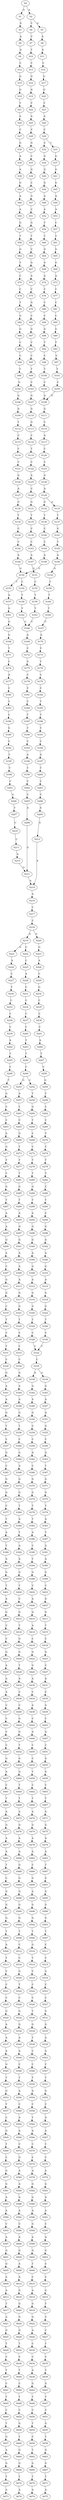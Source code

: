 strict digraph  {
	S0 -> S1 [ label = G ];
	S0 -> S2 [ label = A ];
	S1 -> S3 [ label = G ];
	S2 -> S4 [ label = C ];
	S2 -> S5 [ label = G ];
	S3 -> S6 [ label = A ];
	S4 -> S7 [ label = C ];
	S5 -> S8 [ label = A ];
	S6 -> S9 [ label = A ];
	S7 -> S10 [ label = T ];
	S8 -> S11 [ label = A ];
	S9 -> S12 [ label = C ];
	S10 -> S13 [ label = C ];
	S11 -> S14 [ label = C ];
	S12 -> S15 [ label = G ];
	S13 -> S16 [ label = G ];
	S14 -> S17 [ label = G ];
	S15 -> S18 [ label = G ];
	S16 -> S19 [ label = G ];
	S17 -> S20 [ label = G ];
	S18 -> S21 [ label = T ];
	S19 -> S22 [ label = C ];
	S20 -> S23 [ label = C ];
	S21 -> S24 [ label = A ];
	S22 -> S25 [ label = A ];
	S23 -> S26 [ label = A ];
	S24 -> S27 [ label = C ];
	S25 -> S28 [ label = C ];
	S26 -> S29 [ label = C ];
	S27 -> S30 [ label = G ];
	S28 -> S31 [ label = G ];
	S29 -> S32 [ label = C ];
	S29 -> S33 [ label = T ];
	S30 -> S34 [ label = A ];
	S31 -> S35 [ label = C ];
	S32 -> S36 [ label = G ];
	S33 -> S37 [ label = G ];
	S34 -> S38 [ label = A ];
	S35 -> S39 [ label = G ];
	S36 -> S40 [ label = G ];
	S37 -> S41 [ label = G ];
	S38 -> S42 [ label = G ];
	S39 -> S43 [ label = C ];
	S40 -> S44 [ label = G ];
	S41 -> S45 [ label = G ];
	S42 -> S46 [ label = A ];
	S43 -> S47 [ label = G ];
	S44 -> S48 [ label = A ];
	S45 -> S49 [ label = A ];
	S46 -> S50 [ label = A ];
	S47 -> S51 [ label = C ];
	S48 -> S52 [ label = A ];
	S49 -> S53 [ label = A ];
	S50 -> S54 [ label = G ];
	S51 -> S55 [ label = G ];
	S52 -> S56 [ label = T ];
	S53 -> S57 [ label = C ];
	S54 -> S58 [ label = T ];
	S55 -> S59 [ label = T ];
	S56 -> S60 [ label = T ];
	S57 -> S61 [ label = T ];
	S58 -> S62 [ label = G ];
	S59 -> S63 [ label = C ];
	S60 -> S64 [ label = G ];
	S61 -> S65 [ label = G ];
	S62 -> S66 [ label = T ];
	S63 -> S67 [ label = G ];
	S64 -> S68 [ label = A ];
	S65 -> S69 [ label = G ];
	S66 -> S70 [ label = C ];
	S67 -> S71 [ label = A ];
	S68 -> S72 [ label = A ];
	S69 -> S73 [ label = A ];
	S70 -> S74 [ label = C ];
	S71 -> S75 [ label = C ];
	S72 -> S76 [ label = C ];
	S73 -> S77 [ label = C ];
	S74 -> S78 [ label = T ];
	S75 -> S79 [ label = G ];
	S76 -> S80 [ label = C ];
	S77 -> S81 [ label = C ];
	S78 -> S82 [ label = G ];
	S79 -> S83 [ label = C ];
	S80 -> S84 [ label = C ];
	S81 -> S85 [ label = C ];
	S82 -> S86 [ label = G ];
	S83 -> S87 [ label = G ];
	S84 -> S88 [ label = G ];
	S85 -> S89 [ label = G ];
	S86 -> S90 [ label = C ];
	S87 -> S91 [ label = C ];
	S88 -> S92 [ label = T ];
	S89 -> S93 [ label = T ];
	S90 -> S94 [ label = C ];
	S91 -> S95 [ label = C ];
	S92 -> S96 [ label = C ];
	S93 -> S97 [ label = C ];
	S94 -> S98 [ label = T ];
	S95 -> S99 [ label = T ];
	S96 -> S100 [ label = T ];
	S97 -> S101 [ label = T ];
	S98 -> S102 [ label = G ];
	S99 -> S103 [ label = C ];
	S100 -> S104 [ label = C ];
	S101 -> S105 [ label = C ];
	S102 -> S106 [ label = G ];
	S103 -> S107 [ label = G ];
	S104 -> S108 [ label = G ];
	S105 -> S108 [ label = G ];
	S106 -> S109 [ label = G ];
	S107 -> S110 [ label = G ];
	S108 -> S111 [ label = G ];
	S109 -> S112 [ label = T ];
	S110 -> S113 [ label = G ];
	S111 -> S114 [ label = C ];
	S112 -> S115 [ label = C ];
	S113 -> S116 [ label = C ];
	S114 -> S117 [ label = A ];
	S115 -> S118 [ label = C ];
	S116 -> S119 [ label = T ];
	S117 -> S120 [ label = C ];
	S118 -> S121 [ label = C ];
	S119 -> S122 [ label = C ];
	S120 -> S123 [ label = C ];
	S121 -> S124 [ label = G ];
	S122 -> S125 [ label = A ];
	S123 -> S126 [ label = G ];
	S124 -> S127 [ label = A ];
	S125 -> S128 [ label = C ];
	S126 -> S129 [ label = A ];
	S127 -> S130 [ label = G ];
	S128 -> S131 [ label = G ];
	S129 -> S132 [ label = G ];
	S129 -> S133 [ label = A ];
	S130 -> S134 [ label = T ];
	S131 -> S135 [ label = T ];
	S132 -> S136 [ label = T ];
	S133 -> S137 [ label = T ];
	S134 -> S138 [ label = C ];
	S135 -> S139 [ label = C ];
	S136 -> S140 [ label = C ];
	S137 -> S141 [ label = G ];
	S138 -> S142 [ label = C ];
	S139 -> S143 [ label = C ];
	S140 -> S144 [ label = C ];
	S141 -> S145 [ label = T ];
	S142 -> S146 [ label = A ];
	S143 -> S147 [ label = A ];
	S144 -> S148 [ label = A ];
	S145 -> S149 [ label = A ];
	S146 -> S150 [ label = G ];
	S147 -> S151 [ label = G ];
	S148 -> S150 [ label = G ];
	S149 -> S152 [ label = G ];
	S150 -> S153 [ label = T ];
	S150 -> S154 [ label = C ];
	S151 -> S155 [ label = C ];
	S152 -> S156 [ label = T ];
	S153 -> S157 [ label = A ];
	S154 -> S158 [ label = T ];
	S155 -> S159 [ label = T ];
	S156 -> S160 [ label = T ];
	S157 -> S161 [ label = G ];
	S158 -> S162 [ label = T ];
	S159 -> S163 [ label = T ];
	S160 -> S164 [ label = T ];
	S161 -> S165 [ label = G ];
	S162 -> S166 [ label = C ];
	S163 -> S166 [ label = C ];
	S164 -> S167 [ label = C ];
	S165 -> S168 [ label = G ];
	S166 -> S169 [ label = A ];
	S167 -> S170 [ label = A ];
	S168 -> S171 [ label = T ];
	S169 -> S172 [ label = C ];
	S170 -> S173 [ label = C ];
	S171 -> S174 [ label = C ];
	S172 -> S175 [ label = G ];
	S173 -> S176 [ label = T ];
	S174 -> S177 [ label = A ];
	S175 -> S178 [ label = C ];
	S176 -> S179 [ label = C ];
	S177 -> S180 [ label = C ];
	S178 -> S181 [ label = C ];
	S179 -> S182 [ label = C ];
	S180 -> S183 [ label = T ];
	S181 -> S184 [ label = C ];
	S182 -> S185 [ label = T ];
	S183 -> S186 [ label = C ];
	S184 -> S187 [ label = T ];
	S185 -> S188 [ label = T ];
	S186 -> S189 [ label = G ];
	S187 -> S190 [ label = T ];
	S188 -> S191 [ label = T ];
	S189 -> S192 [ label = C ];
	S190 -> S193 [ label = C ];
	S191 -> S194 [ label = C ];
	S192 -> S195 [ label = T ];
	S193 -> S196 [ label = A ];
	S194 -> S197 [ label = A ];
	S195 -> S198 [ label = T ];
	S196 -> S199 [ label = T ];
	S197 -> S200 [ label = T ];
	S198 -> S201 [ label = C ];
	S199 -> S202 [ label = C ];
	S200 -> S203 [ label = C ];
	S201 -> S204 [ label = A ];
	S202 -> S205 [ label = C ];
	S203 -> S206 [ label = C ];
	S204 -> S207 [ label = T ];
	S205 -> S208 [ label = A ];
	S206 -> S209 [ label = A ];
	S207 -> S210 [ label = C ];
	S208 -> S211 [ label = G ];
	S209 -> S212 [ label = G ];
	S210 -> S213 [ label = C ];
	S211 -> S214 [ label = A ];
	S212 -> S214 [ label = A ];
	S213 -> S215 [ label = A ];
	S214 -> S216 [ label = A ];
	S215 -> S211 [ label = G ];
	S216 -> S217 [ label = C ];
	S217 -> S218 [ label = C ];
	S218 -> S219 [ label = A ];
	S218 -> S220 [ label = G ];
	S219 -> S221 [ label = G ];
	S219 -> S222 [ label = C ];
	S220 -> S223 [ label = G ];
	S221 -> S224 [ label = A ];
	S222 -> S225 [ label = C ];
	S223 -> S226 [ label = A ];
	S224 -> S227 [ label = C ];
	S225 -> S228 [ label = A ];
	S226 -> S229 [ label = C ];
	S227 -> S230 [ label = T ];
	S228 -> S231 [ label = C ];
	S229 -> S232 [ label = G ];
	S230 -> S233 [ label = C ];
	S231 -> S234 [ label = C ];
	S232 -> S235 [ label = C ];
	S233 -> S236 [ label = C ];
	S234 -> S237 [ label = C ];
	S235 -> S238 [ label = C ];
	S236 -> S239 [ label = C ];
	S237 -> S240 [ label = C ];
	S238 -> S241 [ label = C ];
	S239 -> S242 [ label = A ];
	S240 -> S243 [ label = T ];
	S241 -> S244 [ label = A ];
	S242 -> S245 [ label = T ];
	S243 -> S246 [ label = T ];
	S244 -> S247 [ label = T ];
	S245 -> S248 [ label = C ];
	S246 -> S249 [ label = C ];
	S247 -> S250 [ label = C ];
	S248 -> S251 [ label = T ];
	S249 -> S252 [ label = C ];
	S249 -> S253 [ label = G ];
	S250 -> S254 [ label = G ];
	S251 -> S255 [ label = G ];
	S252 -> S256 [ label = T ];
	S253 -> S257 [ label = A ];
	S254 -> S258 [ label = T ];
	S255 -> S259 [ label = C ];
	S256 -> S260 [ label = G ];
	S257 -> S261 [ label = T ];
	S258 -> S262 [ label = C ];
	S259 -> S263 [ label = C ];
	S260 -> S264 [ label = T ];
	S261 -> S265 [ label = C ];
	S262 -> S266 [ label = C ];
	S263 -> S267 [ label = A ];
	S264 -> S268 [ label = C ];
	S265 -> S269 [ label = G ];
	S266 -> S270 [ label = T ];
	S267 -> S271 [ label = G ];
	S268 -> S272 [ label = C ];
	S269 -> S273 [ label = T ];
	S270 -> S274 [ label = C ];
	S271 -> S275 [ label = T ];
	S272 -> S276 [ label = T ];
	S273 -> S277 [ label = T ];
	S274 -> S278 [ label = T ];
	S275 -> S279 [ label = C ];
	S276 -> S280 [ label = T ];
	S277 -> S281 [ label = T ];
	S278 -> S282 [ label = T ];
	S279 -> S283 [ label = G ];
	S280 -> S284 [ label = G ];
	S281 -> S285 [ label = G ];
	S282 -> S286 [ label = C ];
	S283 -> S287 [ label = T ];
	S284 -> S288 [ label = T ];
	S285 -> S289 [ label = T ];
	S286 -> S290 [ label = T ];
	S287 -> S291 [ label = A ];
	S288 -> S292 [ label = A ];
	S289 -> S293 [ label = A ];
	S290 -> S294 [ label = C ];
	S291 -> S295 [ label = A ];
	S292 -> S296 [ label = G ];
	S293 -> S297 [ label = G ];
	S294 -> S298 [ label = G ];
	S295 -> S299 [ label = G ];
	S296 -> S300 [ label = G ];
	S297 -> S301 [ label = G ];
	S298 -> S302 [ label = G ];
	S299 -> S303 [ label = A ];
	S300 -> S304 [ label = A ];
	S301 -> S305 [ label = A ];
	S302 -> S306 [ label = A ];
	S303 -> S307 [ label = C ];
	S304 -> S308 [ label = G ];
	S305 -> S309 [ label = A ];
	S306 -> S310 [ label = G ];
	S307 -> S311 [ label = G ];
	S308 -> S312 [ label = A ];
	S309 -> S313 [ label = A ];
	S310 -> S314 [ label = A ];
	S311 -> S315 [ label = G ];
	S312 -> S316 [ label = G ];
	S313 -> S317 [ label = G ];
	S314 -> S318 [ label = G ];
	S315 -> S319 [ label = C ];
	S316 -> S320 [ label = G ];
	S317 -> S321 [ label = G ];
	S318 -> S322 [ label = G ];
	S319 -> S323 [ label = T ];
	S320 -> S324 [ label = T ];
	S321 -> S325 [ label = T ];
	S322 -> S326 [ label = T ];
	S323 -> S327 [ label = C ];
	S324 -> S328 [ label = C ];
	S325 -> S329 [ label = C ];
	S326 -> S330 [ label = C ];
	S327 -> S331 [ label = T ];
	S328 -> S332 [ label = C ];
	S329 -> S333 [ label = C ];
	S330 -> S332 [ label = C ];
	S331 -> S334 [ label = C ];
	S332 -> S335 [ label = C ];
	S333 -> S336 [ label = C ];
	S334 -> S337 [ label = G ];
	S335 -> S338 [ label = A ];
	S335 -> S339 [ label = G ];
	S336 -> S340 [ label = G ];
	S337 -> S341 [ label = A ];
	S338 -> S342 [ label = G ];
	S339 -> S343 [ label = G ];
	S340 -> S344 [ label = A ];
	S341 -> S345 [ label = A ];
	S342 -> S346 [ label = A ];
	S343 -> S347 [ label = A ];
	S344 -> S348 [ label = A ];
	S345 -> S349 [ label = G ];
	S346 -> S350 [ label = G ];
	S347 -> S351 [ label = G ];
	S348 -> S352 [ label = G ];
	S349 -> S353 [ label = T ];
	S350 -> S354 [ label = C ];
	S351 -> S355 [ label = G ];
	S352 -> S356 [ label = T ];
	S353 -> S357 [ label = C ];
	S354 -> S358 [ label = C ];
	S355 -> S359 [ label = C ];
	S356 -> S360 [ label = C ];
	S357 -> S361 [ label = G ];
	S358 -> S362 [ label = A ];
	S359 -> S363 [ label = G ];
	S360 -> S364 [ label = G ];
	S361 -> S365 [ label = C ];
	S362 -> S366 [ label = C ];
	S363 -> S367 [ label = T ];
	S364 -> S368 [ label = A ];
	S365 -> S369 [ label = G ];
	S366 -> S370 [ label = G ];
	S367 -> S371 [ label = G ];
	S368 -> S372 [ label = G ];
	S369 -> S373 [ label = G ];
	S370 -> S374 [ label = G ];
	S371 -> S375 [ label = G ];
	S372 -> S376 [ label = G ];
	S373 -> S377 [ label = C ];
	S374 -> S378 [ label = T ];
	S375 -> S379 [ label = T ];
	S376 -> S380 [ label = T ];
	S377 -> S381 [ label = T ];
	S378 -> S382 [ label = T ];
	S379 -> S383 [ label = A ];
	S380 -> S384 [ label = A ];
	S381 -> S385 [ label = A ];
	S382 -> S386 [ label = A ];
	S383 -> S387 [ label = T ];
	S384 -> S388 [ label = T ];
	S385 -> S389 [ label = T ];
	S386 -> S390 [ label = C ];
	S387 -> S391 [ label = G ];
	S388 -> S392 [ label = A ];
	S389 -> S393 [ label = A ];
	S390 -> S394 [ label = T ];
	S391 -> S395 [ label = A ];
	S392 -> S396 [ label = A ];
	S393 -> S397 [ label = G ];
	S394 -> S398 [ label = G ];
	S395 -> S399 [ label = G ];
	S396 -> S400 [ label = G ];
	S397 -> S401 [ label = T ];
	S398 -> S402 [ label = C ];
	S399 -> S403 [ label = C ];
	S400 -> S404 [ label = T ];
	S401 -> S405 [ label = A ];
	S402 -> S406 [ label = A ];
	S403 -> S407 [ label = G ];
	S404 -> S408 [ label = C ];
	S405 -> S409 [ label = G ];
	S406 -> S410 [ label = G ];
	S407 -> S411 [ label = G ];
	S408 -> S412 [ label = G ];
	S409 -> S413 [ label = C ];
	S410 -> S414 [ label = A ];
	S411 -> S415 [ label = T ];
	S412 -> S416 [ label = T ];
	S413 -> S417 [ label = C ];
	S414 -> S418 [ label = C ];
	S415 -> S419 [ label = C ];
	S416 -> S420 [ label = G ];
	S417 -> S421 [ label = G ];
	S418 -> S422 [ label = G ];
	S419 -> S423 [ label = G ];
	S420 -> S424 [ label = G ];
	S421 -> S425 [ label = A ];
	S422 -> S426 [ label = G ];
	S423 -> S427 [ label = C ];
	S424 -> S428 [ label = T ];
	S425 -> S429 [ label = A ];
	S426 -> S430 [ label = A ];
	S427 -> S431 [ label = A ];
	S428 -> S432 [ label = A ];
	S429 -> S433 [ label = A ];
	S430 -> S434 [ label = C ];
	S431 -> S435 [ label = C ];
	S432 -> S436 [ label = C ];
	S433 -> S437 [ label = C ];
	S434 -> S438 [ label = A ];
	S435 -> S439 [ label = G ];
	S436 -> S440 [ label = C ];
	S437 -> S441 [ label = C ];
	S438 -> S442 [ label = C ];
	S439 -> S443 [ label = C ];
	S440 -> S444 [ label = G ];
	S441 -> S445 [ label = C ];
	S442 -> S446 [ label = A ];
	S443 -> S447 [ label = G ];
	S444 -> S448 [ label = G ];
	S445 -> S449 [ label = C ];
	S446 -> S450 [ label = C ];
	S447 -> S451 [ label = C ];
	S448 -> S452 [ label = T ];
	S449 -> S453 [ label = G ];
	S450 -> S454 [ label = C ];
	S451 -> S455 [ label = G ];
	S452 -> S456 [ label = G ];
	S453 -> S457 [ label = A ];
	S454 -> S458 [ label = T ];
	S455 -> S459 [ label = G ];
	S456 -> S460 [ label = G ];
	S457 -> S461 [ label = C ];
	S458 -> S462 [ label = C ];
	S459 -> S463 [ label = C ];
	S460 -> S464 [ label = T ];
	S461 -> S465 [ label = T ];
	S462 -> S466 [ label = T ];
	S463 -> S467 [ label = T ];
	S464 -> S468 [ label = T ];
	S465 -> S469 [ label = A ];
	S466 -> S470 [ label = A ];
	S467 -> S471 [ label = G ];
	S468 -> S472 [ label = A ];
	S469 -> S473 [ label = G ];
	S470 -> S474 [ label = G ];
	S471 -> S475 [ label = G ];
	S472 -> S476 [ label = G ];
	S473 -> S477 [ label = A ];
	S474 -> S478 [ label = A ];
	S475 -> S479 [ label = A ];
	S476 -> S480 [ label = A ];
	S477 -> S481 [ label = A ];
	S478 -> S482 [ label = A ];
	S479 -> S483 [ label = A ];
	S480 -> S484 [ label = A ];
	S481 -> S485 [ label = T ];
	S482 -> S486 [ label = C ];
	S483 -> S487 [ label = T ];
	S484 -> S488 [ label = G ];
	S485 -> S489 [ label = C ];
	S486 -> S490 [ label = G ];
	S487 -> S491 [ label = G ];
	S488 -> S492 [ label = G ];
	S489 -> S493 [ label = G ];
	S490 -> S494 [ label = A ];
	S491 -> S495 [ label = G ];
	S492 -> S496 [ label = G ];
	S493 -> S497 [ label = G ];
	S494 -> S498 [ label = G ];
	S495 -> S499 [ label = G ];
	S496 -> S500 [ label = G ];
	S497 -> S501 [ label = G ];
	S498 -> S502 [ label = G ];
	S499 -> S503 [ label = G ];
	S500 -> S504 [ label = G ];
	S501 -> S505 [ label = T ];
	S502 -> S506 [ label = T ];
	S503 -> S507 [ label = T ];
	S504 -> S508 [ label = T ];
	S505 -> S509 [ label = A ];
	S506 -> S510 [ label = G ];
	S507 -> S511 [ label = C ];
	S508 -> S512 [ label = C ];
	S509 -> S513 [ label = T ];
	S510 -> S514 [ label = T ];
	S511 -> S515 [ label = C ];
	S512 -> S516 [ label = C ];
	S513 -> S517 [ label = C ];
	S514 -> S518 [ label = C ];
	S515 -> S519 [ label = G ];
	S516 -> S520 [ label = G ];
	S517 -> S521 [ label = C ];
	S518 -> S522 [ label = C ];
	S519 -> S523 [ label = C ];
	S520 -> S524 [ label = T ];
	S521 -> S525 [ label = C ];
	S522 -> S526 [ label = C ];
	S523 -> S527 [ label = C ];
	S524 -> S528 [ label = C ];
	S525 -> S529 [ label = G ];
	S526 -> S530 [ label = T ];
	S527 -> S531 [ label = G ];
	S528 -> S532 [ label = G ];
	S529 -> S533 [ label = A ];
	S530 -> S534 [ label = G ];
	S531 -> S535 [ label = G ];
	S532 -> S536 [ label = G ];
	S533 -> S537 [ label = A ];
	S534 -> S538 [ label = T ];
	S535 -> S539 [ label = A ];
	S536 -> S540 [ label = A ];
	S537 -> S541 [ label = A ];
	S538 -> S542 [ label = C ];
	S539 -> S543 [ label = A ];
	S540 -> S544 [ label = A ];
	S541 -> S545 [ label = G ];
	S542 -> S546 [ label = C ];
	S543 -> S547 [ label = C ];
	S544 -> S548 [ label = C ];
	S545 -> S549 [ label = T ];
	S546 -> S550 [ label = T ];
	S547 -> S551 [ label = T ];
	S548 -> S552 [ label = T ];
	S549 -> S553 [ label = G ];
	S550 -> S554 [ label = A ];
	S551 -> S555 [ label = G ];
	S552 -> S556 [ label = A ];
	S553 -> S557 [ label = T ];
	S554 -> S558 [ label = C ];
	S555 -> S559 [ label = C ];
	S556 -> S560 [ label = C ];
	S557 -> S561 [ label = C ];
	S558 -> S562 [ label = T ];
	S559 -> S563 [ label = A ];
	S560 -> S564 [ label = A ];
	S561 -> S565 [ label = G ];
	S562 -> S566 [ label = A ];
	S563 -> S567 [ label = A ];
	S564 -> S568 [ label = A ];
	S565 -> S569 [ label = T ];
	S566 -> S570 [ label = C ];
	S567 -> S571 [ label = C ];
	S568 -> S572 [ label = C ];
	S569 -> S573 [ label = C ];
	S570 -> S574 [ label = C ];
	S571 -> S575 [ label = C ];
	S572 -> S576 [ label = G ];
	S573 -> S577 [ label = G ];
	S574 -> S578 [ label = A ];
	S575 -> S579 [ label = A ];
	S576 -> S580 [ label = A ];
	S577 -> S581 [ label = G ];
	S578 -> S582 [ label = G ];
	S579 -> S583 [ label = G ];
	S580 -> S584 [ label = A ];
	S581 -> S585 [ label = A ];
	S582 -> S586 [ label = G ];
	S583 -> S587 [ label = A ];
	S584 -> S588 [ label = A ];
	S585 -> S589 [ label = A ];
	S586 -> S590 [ label = A ];
	S587 -> S591 [ label = A ];
	S588 -> S592 [ label = A ];
	S589 -> S593 [ label = C ];
	S590 -> S594 [ label = G ];
	S591 -> S595 [ label = C ];
	S592 -> S596 [ label = C ];
	S593 -> S597 [ label = A ];
	S594 -> S598 [ label = A ];
	S595 -> S599 [ label = A ];
	S596 -> S600 [ label = A ];
	S597 -> S601 [ label = G ];
	S598 -> S602 [ label = G ];
	S599 -> S603 [ label = G ];
	S600 -> S604 [ label = G ];
	S601 -> S605 [ label = G ];
	S602 -> S606 [ label = T ];
	S603 -> S607 [ label = C ];
	S604 -> S608 [ label = A ];
	S605 -> S609 [ label = A ];
	S606 -> S610 [ label = C ];
	S607 -> S611 [ label = C ];
	S608 -> S612 [ label = A ];
	S609 -> S613 [ label = A ];
	S610 -> S614 [ label = A ];
	S611 -> S615 [ label = G ];
	S612 -> S616 [ label = G ];
	S613 -> S617 [ label = T ];
	S614 -> S618 [ label = G ];
	S615 -> S619 [ label = T ];
	S616 -> S620 [ label = G ];
	S617 -> S621 [ label = A ];
	S618 -> S622 [ label = G ];
	S619 -> S623 [ label = C ];
	S620 -> S624 [ label = G ];
	S621 -> S625 [ label = G ];
	S622 -> S626 [ label = A ];
	S623 -> S627 [ label = C ];
	S624 -> S628 [ label = G ];
	S625 -> S629 [ label = T ];
	S626 -> S630 [ label = C ];
	S627 -> S631 [ label = T ];
	S628 -> S632 [ label = T ];
	S629 -> S633 [ label = C ];
	S630 -> S634 [ label = C ];
	S631 -> S635 [ label = C ];
	S632 -> S636 [ label = C ];
	S633 -> S637 [ label = T ];
	S634 -> S638 [ label = A ];
	S635 -> S639 [ label = T ];
	S636 -> S640 [ label = T ];
	S637 -> S641 [ label = C ];
	S638 -> S642 [ label = G ];
	S639 -> S643 [ label = G ];
	S640 -> S644 [ label = C ];
	S641 -> S645 [ label = T ];
	S642 -> S646 [ label = T ];
	S643 -> S647 [ label = T ];
	S644 -> S648 [ label = T ];
	S645 -> S649 [ label = C ];
	S646 -> S650 [ label = C ];
	S647 -> S651 [ label = C ];
	S648 -> S652 [ label = C ];
	S649 -> S653 [ label = T ];
	S650 -> S654 [ label = T ];
	S651 -> S655 [ label = G ];
	S652 -> S656 [ label = G ];
	S653 -> S657 [ label = G ];
	S654 -> S658 [ label = C ];
	S655 -> S659 [ label = T ];
	S656 -> S660 [ label = T ];
	S657 -> S661 [ label = A ];
	S658 -> S662 [ label = T ];
	S659 -> S663 [ label = G ];
	S660 -> S664 [ label = G ];
	S661 -> S665 [ label = G ];
	S662 -> S666 [ label = G ];
	S663 -> S667 [ label = G ];
	S664 -> S668 [ label = G ];
	S665 -> S669 [ label = T ];
	S666 -> S670 [ label = T ];
	S667 -> S671 [ label = T ];
	S668 -> S672 [ label = T ];
	S669 -> S673 [ label = A ];
	S670 -> S674 [ label = A ];
	S671 -> S675 [ label = A ];
	S672 -> S676 [ label = A ];
}
